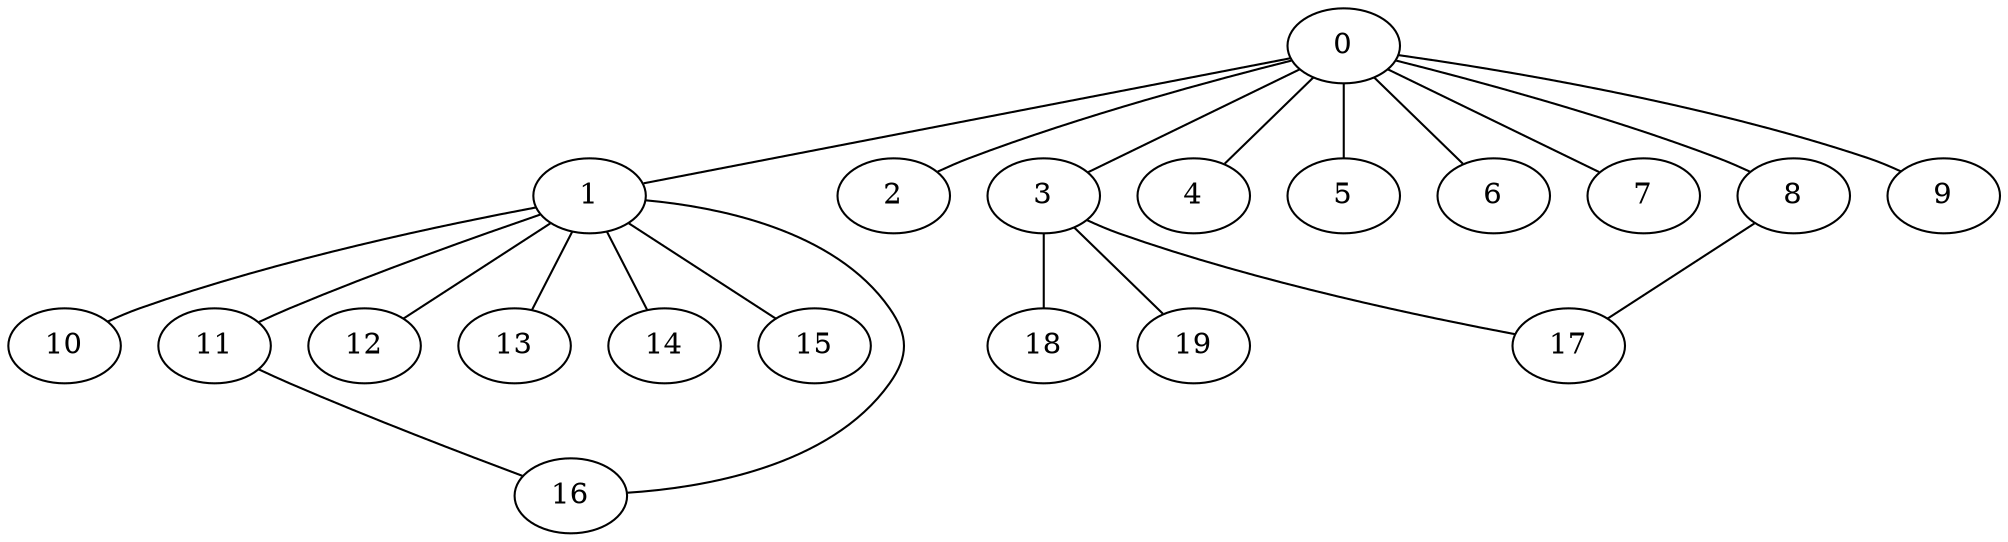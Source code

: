 
graph graphname {
    0 -- 1
0 -- 2
0 -- 3
0 -- 4
0 -- 5
0 -- 6
0 -- 7
0 -- 8
0 -- 9
1 -- 10
1 -- 11
1 -- 12
1 -- 13
1 -- 14
1 -- 15
1 -- 16
3 -- 17
3 -- 18
3 -- 19
8 -- 17
11 -- 16

}
